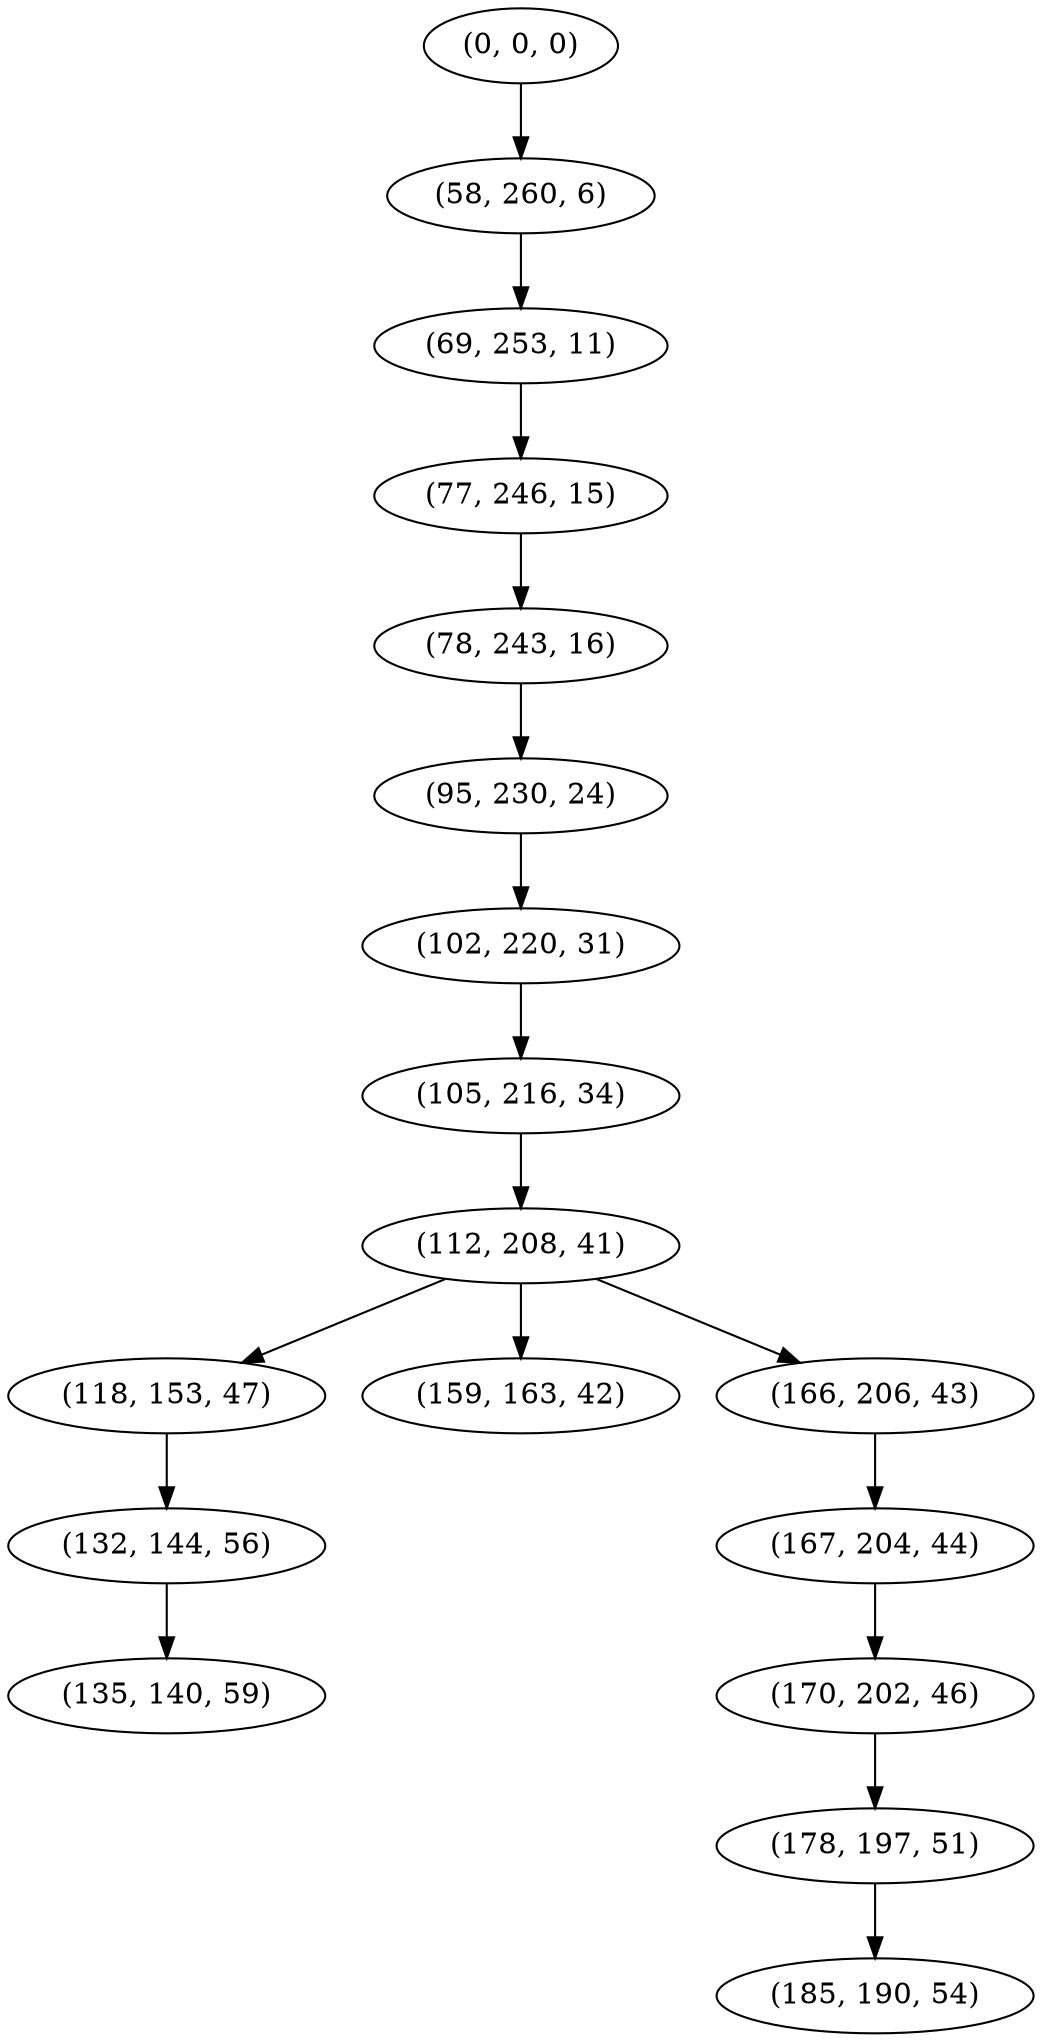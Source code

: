 digraph tree {
    "(0, 0, 0)";
    "(58, 260, 6)";
    "(69, 253, 11)";
    "(77, 246, 15)";
    "(78, 243, 16)";
    "(95, 230, 24)";
    "(102, 220, 31)";
    "(105, 216, 34)";
    "(112, 208, 41)";
    "(118, 153, 47)";
    "(132, 144, 56)";
    "(135, 140, 59)";
    "(159, 163, 42)";
    "(166, 206, 43)";
    "(167, 204, 44)";
    "(170, 202, 46)";
    "(178, 197, 51)";
    "(185, 190, 54)";
    "(0, 0, 0)" -> "(58, 260, 6)";
    "(58, 260, 6)" -> "(69, 253, 11)";
    "(69, 253, 11)" -> "(77, 246, 15)";
    "(77, 246, 15)" -> "(78, 243, 16)";
    "(78, 243, 16)" -> "(95, 230, 24)";
    "(95, 230, 24)" -> "(102, 220, 31)";
    "(102, 220, 31)" -> "(105, 216, 34)";
    "(105, 216, 34)" -> "(112, 208, 41)";
    "(112, 208, 41)" -> "(118, 153, 47)";
    "(112, 208, 41)" -> "(159, 163, 42)";
    "(112, 208, 41)" -> "(166, 206, 43)";
    "(118, 153, 47)" -> "(132, 144, 56)";
    "(132, 144, 56)" -> "(135, 140, 59)";
    "(166, 206, 43)" -> "(167, 204, 44)";
    "(167, 204, 44)" -> "(170, 202, 46)";
    "(170, 202, 46)" -> "(178, 197, 51)";
    "(178, 197, 51)" -> "(185, 190, 54)";
}
